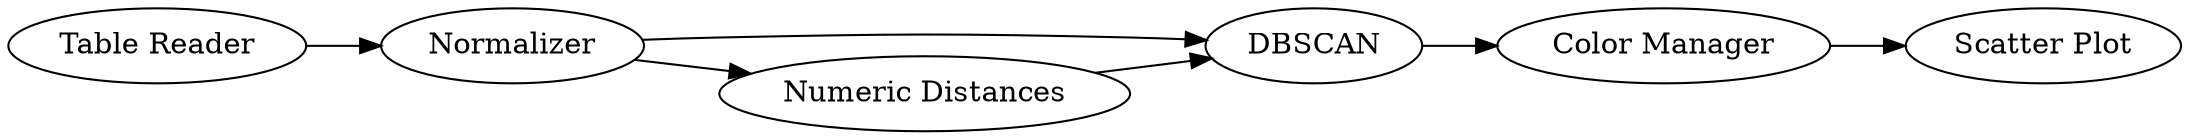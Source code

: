 digraph {
	12 [label=Normalizer]
	33 [label=DBSCAN]
	38 [label="Numeric Distances"]
	39 [label="Table Reader"]
	40 [label="Color Manager"]
	41 [label="Scatter Plot"]
	12 -> 38
	12 -> 33
	33 -> 40
	38 -> 33
	39 -> 12
	40 -> 41
	rankdir=LR
}
